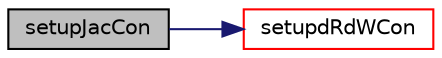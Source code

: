 digraph "setupJacCon"
{
  bgcolor="transparent";
  edge [fontname="Helvetica",fontsize="10",labelfontname="Helvetica",labelfontsize="10"];
  node [fontname="Helvetica",fontsize="10",shape=record];
  rankdir="LR";
  Node107 [label="setupJacCon",height=0.2,width=0.4,color="black", fillcolor="grey75", style="filled", fontcolor="black"];
  Node107 -> Node108 [color="midnightblue",fontsize="10",style="solid",fontname="Helvetica"];
  Node108 [label="setupdRdWCon",height=0.2,width=0.4,color="red",URL="$classFoam_1_1DAJacCondRdW.html#a6320c97a80c467a388c3a88fdcd31eb3"];
}
